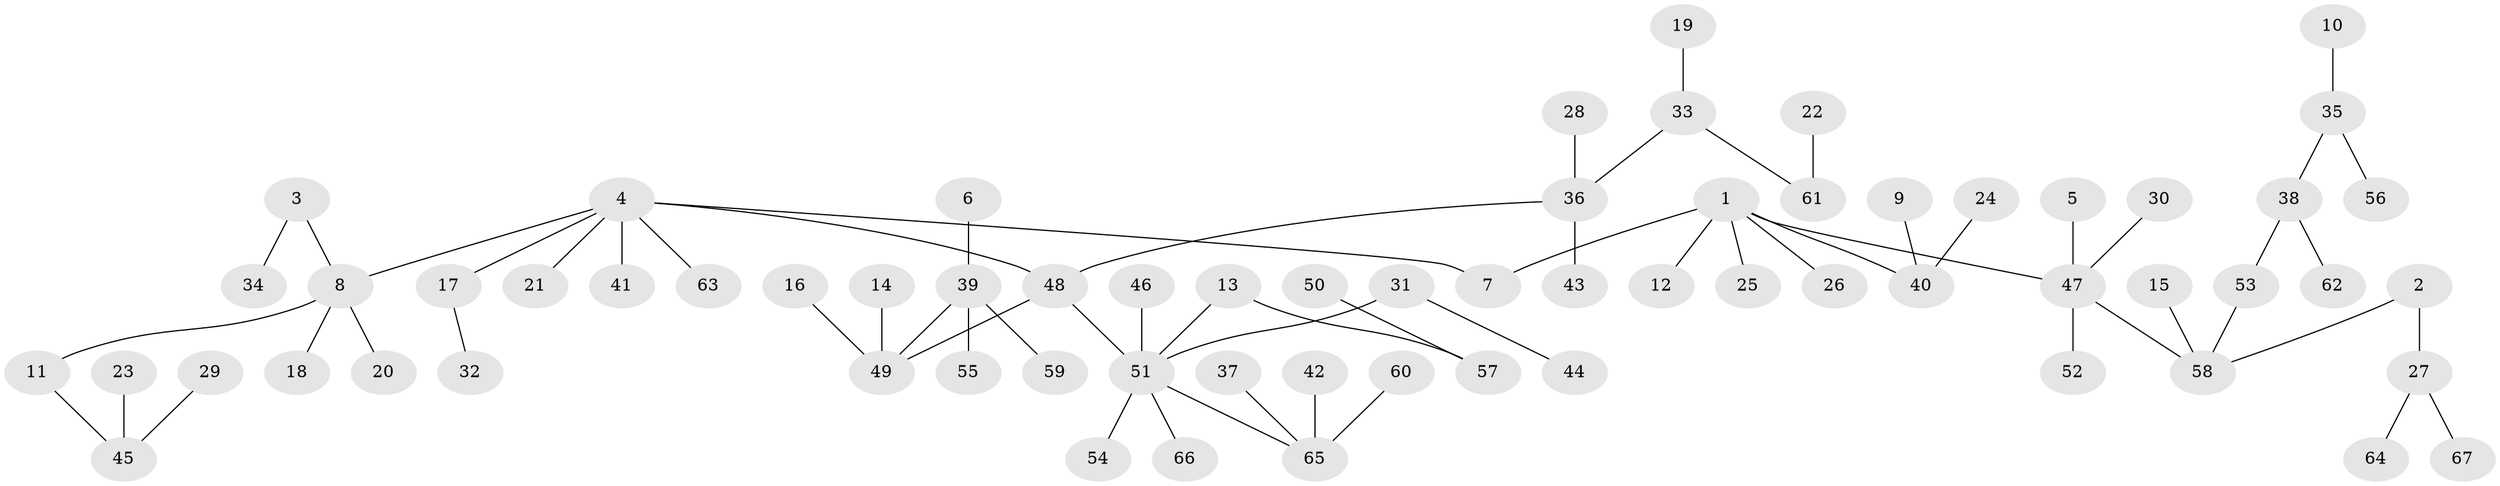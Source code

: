 // original degree distribution, {4: 0.07462686567164178, 3: 0.11194029850746269, 6: 0.014925373134328358, 5: 0.04477611940298507, 2: 0.2835820895522388, 1: 0.4701492537313433}
// Generated by graph-tools (version 1.1) at 2025/26/03/09/25 03:26:25]
// undirected, 67 vertices, 66 edges
graph export_dot {
graph [start="1"]
  node [color=gray90,style=filled];
  1;
  2;
  3;
  4;
  5;
  6;
  7;
  8;
  9;
  10;
  11;
  12;
  13;
  14;
  15;
  16;
  17;
  18;
  19;
  20;
  21;
  22;
  23;
  24;
  25;
  26;
  27;
  28;
  29;
  30;
  31;
  32;
  33;
  34;
  35;
  36;
  37;
  38;
  39;
  40;
  41;
  42;
  43;
  44;
  45;
  46;
  47;
  48;
  49;
  50;
  51;
  52;
  53;
  54;
  55;
  56;
  57;
  58;
  59;
  60;
  61;
  62;
  63;
  64;
  65;
  66;
  67;
  1 -- 7 [weight=1.0];
  1 -- 12 [weight=1.0];
  1 -- 25 [weight=1.0];
  1 -- 26 [weight=1.0];
  1 -- 40 [weight=1.0];
  1 -- 47 [weight=1.0];
  2 -- 27 [weight=1.0];
  2 -- 58 [weight=1.0];
  3 -- 8 [weight=1.0];
  3 -- 34 [weight=1.0];
  4 -- 7 [weight=1.0];
  4 -- 8 [weight=1.0];
  4 -- 17 [weight=1.0];
  4 -- 21 [weight=1.0];
  4 -- 41 [weight=1.0];
  4 -- 48 [weight=1.0];
  4 -- 63 [weight=1.0];
  5 -- 47 [weight=1.0];
  6 -- 39 [weight=1.0];
  8 -- 11 [weight=1.0];
  8 -- 18 [weight=1.0];
  8 -- 20 [weight=1.0];
  9 -- 40 [weight=1.0];
  10 -- 35 [weight=1.0];
  11 -- 45 [weight=1.0];
  13 -- 51 [weight=1.0];
  13 -- 57 [weight=1.0];
  14 -- 49 [weight=1.0];
  15 -- 58 [weight=1.0];
  16 -- 49 [weight=1.0];
  17 -- 32 [weight=1.0];
  19 -- 33 [weight=1.0];
  22 -- 61 [weight=1.0];
  23 -- 45 [weight=1.0];
  24 -- 40 [weight=1.0];
  27 -- 64 [weight=1.0];
  27 -- 67 [weight=1.0];
  28 -- 36 [weight=1.0];
  29 -- 45 [weight=1.0];
  30 -- 47 [weight=1.0];
  31 -- 44 [weight=1.0];
  31 -- 51 [weight=1.0];
  33 -- 36 [weight=1.0];
  33 -- 61 [weight=1.0];
  35 -- 38 [weight=1.0];
  35 -- 56 [weight=1.0];
  36 -- 43 [weight=1.0];
  36 -- 48 [weight=1.0];
  37 -- 65 [weight=1.0];
  38 -- 53 [weight=1.0];
  38 -- 62 [weight=1.0];
  39 -- 49 [weight=1.0];
  39 -- 55 [weight=1.0];
  39 -- 59 [weight=1.0];
  42 -- 65 [weight=1.0];
  46 -- 51 [weight=1.0];
  47 -- 52 [weight=1.0];
  47 -- 58 [weight=1.0];
  48 -- 49 [weight=1.0];
  48 -- 51 [weight=1.0];
  50 -- 57 [weight=1.0];
  51 -- 54 [weight=1.0];
  51 -- 65 [weight=1.0];
  51 -- 66 [weight=1.0];
  53 -- 58 [weight=1.0];
  60 -- 65 [weight=1.0];
}
